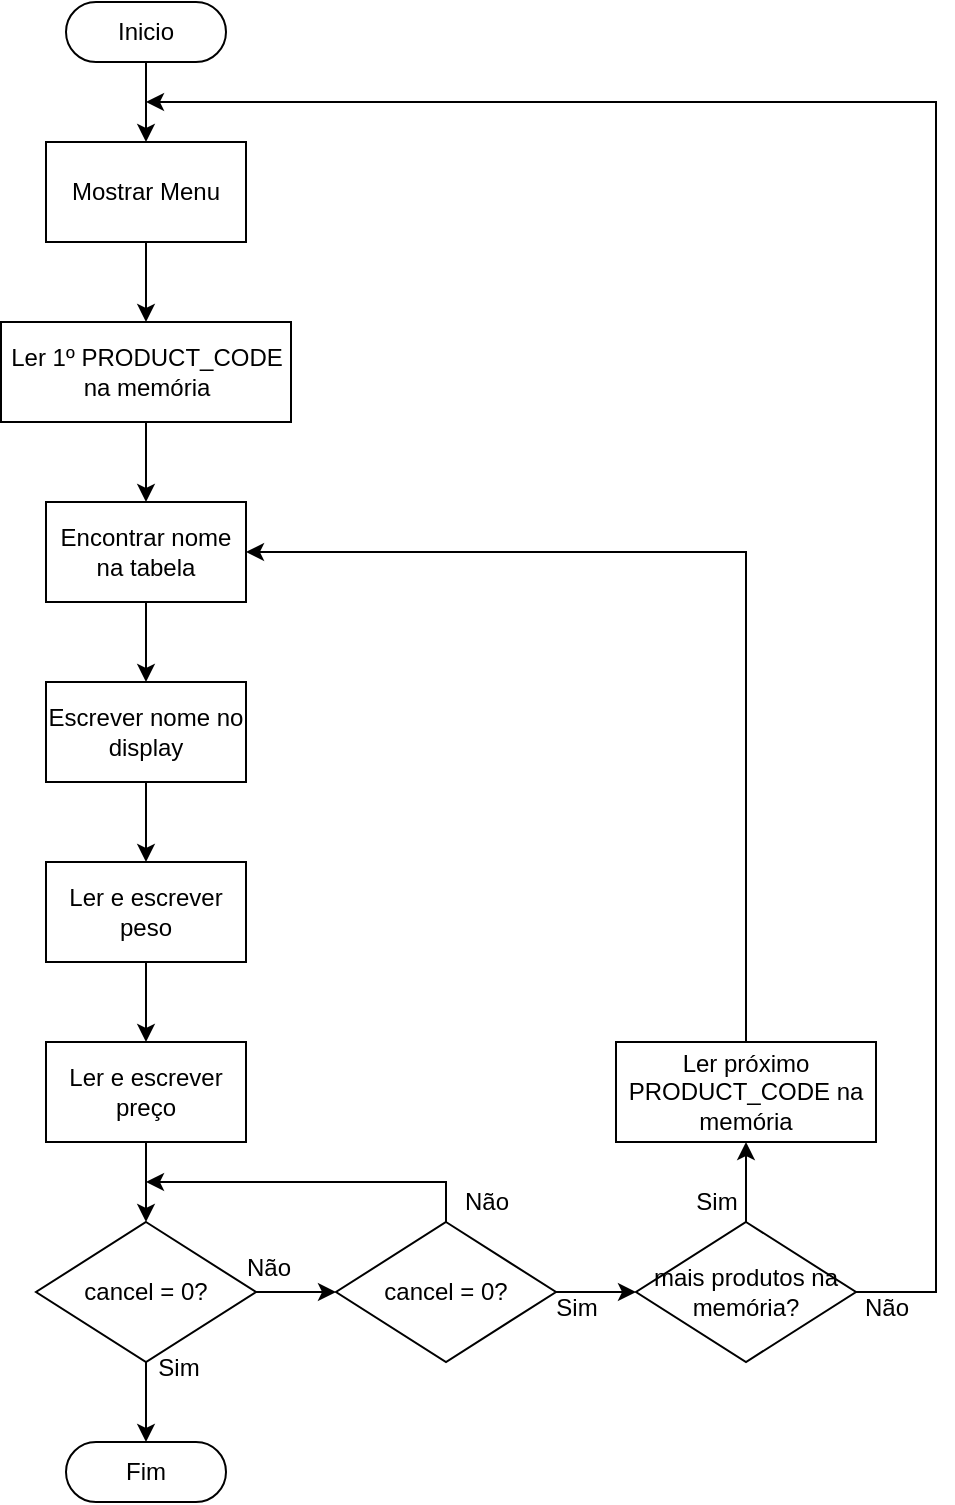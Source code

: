 <mxfile version="26.2.13">
  <diagram name="Page-1" id="F3Nnu7SSYmZYyEVeY52_">
    <mxGraphModel dx="1665" dy="949" grid="1" gridSize="10" guides="1" tooltips="1" connect="1" arrows="1" fold="1" page="1" pageScale="1" pageWidth="827" pageHeight="1169" math="0" shadow="0">
      <root>
        <mxCell id="0" />
        <mxCell id="1" parent="0" />
        <mxCell id="gi2qa3_oIp6KL5NFgaNw-5" style="edgeStyle=orthogonalEdgeStyle;rounded=0;orthogonalLoop=1;jettySize=auto;html=1;exitX=0.5;exitY=0.5;exitDx=0;exitDy=15;exitPerimeter=0;entryX=0.5;entryY=0;entryDx=0;entryDy=0;" edge="1" parent="1" source="gi2qa3_oIp6KL5NFgaNw-1" target="gi2qa3_oIp6KL5NFgaNw-3">
          <mxGeometry relative="1" as="geometry" />
        </mxCell>
        <mxCell id="gi2qa3_oIp6KL5NFgaNw-1" value="Inicio" style="html=1;dashed=0;whiteSpace=wrap;shape=mxgraph.dfd.start" vertex="1" parent="1">
          <mxGeometry x="255" width="80" height="30" as="geometry" />
        </mxCell>
        <mxCell id="gi2qa3_oIp6KL5NFgaNw-6" style="edgeStyle=orthogonalEdgeStyle;rounded=0;orthogonalLoop=1;jettySize=auto;html=1;exitX=0.5;exitY=1;exitDx=0;exitDy=0;" edge="1" parent="1" source="gi2qa3_oIp6KL5NFgaNw-3" target="gi2qa3_oIp6KL5NFgaNw-4">
          <mxGeometry relative="1" as="geometry" />
        </mxCell>
        <mxCell id="gi2qa3_oIp6KL5NFgaNw-3" value="Mostrar Menu" style="html=1;dashed=0;whiteSpace=wrap;" vertex="1" parent="1">
          <mxGeometry x="245" y="70" width="100" height="50" as="geometry" />
        </mxCell>
        <mxCell id="gi2qa3_oIp6KL5NFgaNw-9" style="edgeStyle=orthogonalEdgeStyle;rounded=0;orthogonalLoop=1;jettySize=auto;html=1;exitX=0.5;exitY=1;exitDx=0;exitDy=0;entryX=0.5;entryY=0;entryDx=0;entryDy=0;" edge="1" parent="1" source="gi2qa3_oIp6KL5NFgaNw-4" target="gi2qa3_oIp6KL5NFgaNw-8">
          <mxGeometry relative="1" as="geometry" />
        </mxCell>
        <mxCell id="gi2qa3_oIp6KL5NFgaNw-4" value="Ler 1º PRODUCT_CODE na memória" style="html=1;dashed=0;whiteSpace=wrap;" vertex="1" parent="1">
          <mxGeometry x="222.5" y="160" width="145" height="50" as="geometry" />
        </mxCell>
        <mxCell id="gi2qa3_oIp6KL5NFgaNw-11" style="edgeStyle=orthogonalEdgeStyle;rounded=0;orthogonalLoop=1;jettySize=auto;html=1;exitX=0.5;exitY=1;exitDx=0;exitDy=0;entryX=0.5;entryY=0;entryDx=0;entryDy=0;" edge="1" parent="1" source="gi2qa3_oIp6KL5NFgaNw-8" target="gi2qa3_oIp6KL5NFgaNw-10">
          <mxGeometry relative="1" as="geometry" />
        </mxCell>
        <mxCell id="gi2qa3_oIp6KL5NFgaNw-8" value="Encontrar nome na tabela" style="html=1;dashed=0;whiteSpace=wrap;" vertex="1" parent="1">
          <mxGeometry x="245" y="250" width="100" height="50" as="geometry" />
        </mxCell>
        <mxCell id="gi2qa3_oIp6KL5NFgaNw-13" style="edgeStyle=orthogonalEdgeStyle;rounded=0;orthogonalLoop=1;jettySize=auto;html=1;exitX=0.5;exitY=1;exitDx=0;exitDy=0;" edge="1" parent="1" source="gi2qa3_oIp6KL5NFgaNw-10" target="gi2qa3_oIp6KL5NFgaNw-12">
          <mxGeometry relative="1" as="geometry" />
        </mxCell>
        <mxCell id="gi2qa3_oIp6KL5NFgaNw-10" value="Escrever nome no display" style="html=1;dashed=0;whiteSpace=wrap;" vertex="1" parent="1">
          <mxGeometry x="245" y="340" width="100" height="50" as="geometry" />
        </mxCell>
        <mxCell id="gi2qa3_oIp6KL5NFgaNw-15" style="edgeStyle=orthogonalEdgeStyle;rounded=0;orthogonalLoop=1;jettySize=auto;html=1;exitX=0.5;exitY=1;exitDx=0;exitDy=0;entryX=0.5;entryY=0;entryDx=0;entryDy=0;" edge="1" parent="1" source="gi2qa3_oIp6KL5NFgaNw-12" target="gi2qa3_oIp6KL5NFgaNw-14">
          <mxGeometry relative="1" as="geometry" />
        </mxCell>
        <mxCell id="gi2qa3_oIp6KL5NFgaNw-12" value="Ler e escrever peso" style="html=1;dashed=0;whiteSpace=wrap;" vertex="1" parent="1">
          <mxGeometry x="245" y="430" width="100" height="50" as="geometry" />
        </mxCell>
        <mxCell id="gi2qa3_oIp6KL5NFgaNw-17" style="edgeStyle=orthogonalEdgeStyle;rounded=0;orthogonalLoop=1;jettySize=auto;html=1;exitX=0.5;exitY=1;exitDx=0;exitDy=0;" edge="1" parent="1" source="gi2qa3_oIp6KL5NFgaNw-14" target="gi2qa3_oIp6KL5NFgaNw-16">
          <mxGeometry relative="1" as="geometry" />
        </mxCell>
        <mxCell id="gi2qa3_oIp6KL5NFgaNw-14" value="Ler e escrever preço" style="html=1;dashed=0;whiteSpace=wrap;" vertex="1" parent="1">
          <mxGeometry x="245" y="520" width="100" height="50" as="geometry" />
        </mxCell>
        <mxCell id="gi2qa3_oIp6KL5NFgaNw-23" style="edgeStyle=orthogonalEdgeStyle;rounded=0;orthogonalLoop=1;jettySize=auto;html=1;exitX=1;exitY=0.5;exitDx=0;exitDy=0;entryX=0;entryY=0.5;entryDx=0;entryDy=0;" edge="1" parent="1" source="gi2qa3_oIp6KL5NFgaNw-16" target="gi2qa3_oIp6KL5NFgaNw-22">
          <mxGeometry relative="1" as="geometry" />
        </mxCell>
        <mxCell id="gi2qa3_oIp6KL5NFgaNw-16" value="cancel = 0?" style="shape=rhombus;html=1;dashed=0;whiteSpace=wrap;perimeter=rhombusPerimeter;" vertex="1" parent="1">
          <mxGeometry x="240" y="610" width="110" height="70" as="geometry" />
        </mxCell>
        <mxCell id="gi2qa3_oIp6KL5NFgaNw-19" value="Fim" style="html=1;dashed=0;whiteSpace=wrap;shape=mxgraph.dfd.start" vertex="1" parent="1">
          <mxGeometry x="255" y="720" width="80" height="30" as="geometry" />
        </mxCell>
        <mxCell id="gi2qa3_oIp6KL5NFgaNw-20" style="edgeStyle=orthogonalEdgeStyle;rounded=0;orthogonalLoop=1;jettySize=auto;html=1;exitX=0.5;exitY=1;exitDx=0;exitDy=0;entryX=0.5;entryY=0.5;entryDx=0;entryDy=-15;entryPerimeter=0;" edge="1" parent="1" source="gi2qa3_oIp6KL5NFgaNw-16" target="gi2qa3_oIp6KL5NFgaNw-19">
          <mxGeometry relative="1" as="geometry" />
        </mxCell>
        <mxCell id="gi2qa3_oIp6KL5NFgaNw-27" style="edgeStyle=orthogonalEdgeStyle;rounded=0;orthogonalLoop=1;jettySize=auto;html=1;exitX=0.5;exitY=0;exitDx=0;exitDy=0;" edge="1" parent="1" source="gi2qa3_oIp6KL5NFgaNw-22">
          <mxGeometry relative="1" as="geometry">
            <mxPoint x="295" y="590" as="targetPoint" />
            <Array as="points">
              <mxPoint x="445" y="590" />
            </Array>
          </mxGeometry>
        </mxCell>
        <mxCell id="gi2qa3_oIp6KL5NFgaNw-30" style="edgeStyle=orthogonalEdgeStyle;rounded=0;orthogonalLoop=1;jettySize=auto;html=1;exitX=1;exitY=0.5;exitDx=0;exitDy=0;entryX=0;entryY=0.5;entryDx=0;entryDy=0;" edge="1" parent="1" source="gi2qa3_oIp6KL5NFgaNw-22" target="gi2qa3_oIp6KL5NFgaNw-29">
          <mxGeometry relative="1" as="geometry" />
        </mxCell>
        <mxCell id="gi2qa3_oIp6KL5NFgaNw-22" value="cancel = 0?" style="shape=rhombus;html=1;dashed=0;whiteSpace=wrap;perimeter=rhombusPerimeter;" vertex="1" parent="1">
          <mxGeometry x="390" y="610" width="110" height="70" as="geometry" />
        </mxCell>
        <mxCell id="gi2qa3_oIp6KL5NFgaNw-24" value="Não" style="text;html=1;align=center;verticalAlign=middle;resizable=0;points=[];autosize=1;strokeColor=none;fillColor=none;" vertex="1" parent="1">
          <mxGeometry x="331" y="618" width="50" height="30" as="geometry" />
        </mxCell>
        <mxCell id="gi2qa3_oIp6KL5NFgaNw-28" value="Não" style="text;html=1;align=center;verticalAlign=middle;resizable=0;points=[];autosize=1;strokeColor=none;fillColor=none;" vertex="1" parent="1">
          <mxGeometry x="440" y="585" width="50" height="30" as="geometry" />
        </mxCell>
        <mxCell id="gi2qa3_oIp6KL5NFgaNw-31" style="edgeStyle=orthogonalEdgeStyle;rounded=0;orthogonalLoop=1;jettySize=auto;html=1;exitX=1;exitY=0.5;exitDx=0;exitDy=0;" edge="1" parent="1" source="gi2qa3_oIp6KL5NFgaNw-29">
          <mxGeometry relative="1" as="geometry">
            <mxPoint x="295" y="50" as="targetPoint" />
            <Array as="points">
              <mxPoint x="690" y="645" />
              <mxPoint x="690" y="50" />
            </Array>
          </mxGeometry>
        </mxCell>
        <mxCell id="gi2qa3_oIp6KL5NFgaNw-34" style="edgeStyle=orthogonalEdgeStyle;rounded=0;orthogonalLoop=1;jettySize=auto;html=1;exitX=0.5;exitY=0;exitDx=0;exitDy=0;entryX=0.5;entryY=1;entryDx=0;entryDy=0;" edge="1" parent="1" source="gi2qa3_oIp6KL5NFgaNw-29" target="gi2qa3_oIp6KL5NFgaNw-33">
          <mxGeometry relative="1" as="geometry" />
        </mxCell>
        <mxCell id="gi2qa3_oIp6KL5NFgaNw-29" value="mais produtos na memória?" style="shape=rhombus;html=1;dashed=0;whiteSpace=wrap;perimeter=rhombusPerimeter;" vertex="1" parent="1">
          <mxGeometry x="540" y="610" width="110" height="70" as="geometry" />
        </mxCell>
        <mxCell id="gi2qa3_oIp6KL5NFgaNw-32" value="Não" style="text;html=1;align=center;verticalAlign=middle;resizable=0;points=[];autosize=1;strokeColor=none;fillColor=none;" vertex="1" parent="1">
          <mxGeometry x="640" y="638" width="50" height="30" as="geometry" />
        </mxCell>
        <mxCell id="gi2qa3_oIp6KL5NFgaNw-35" style="edgeStyle=orthogonalEdgeStyle;rounded=0;orthogonalLoop=1;jettySize=auto;html=1;exitX=0.5;exitY=0;exitDx=0;exitDy=0;entryX=1;entryY=0.5;entryDx=0;entryDy=0;" edge="1" parent="1" source="gi2qa3_oIp6KL5NFgaNw-33" target="gi2qa3_oIp6KL5NFgaNw-8">
          <mxGeometry relative="1" as="geometry" />
        </mxCell>
        <mxCell id="gi2qa3_oIp6KL5NFgaNw-33" value="Ler próximo PRODUCT_CODE na memória" style="html=1;dashed=0;whiteSpace=wrap;" vertex="1" parent="1">
          <mxGeometry x="530" y="520" width="130" height="50" as="geometry" />
        </mxCell>
        <mxCell id="gi2qa3_oIp6KL5NFgaNw-36" value="Sim" style="text;html=1;align=center;verticalAlign=middle;resizable=0;points=[];autosize=1;strokeColor=none;fillColor=none;" vertex="1" parent="1">
          <mxGeometry x="291" y="668" width="40" height="30" as="geometry" />
        </mxCell>
        <mxCell id="gi2qa3_oIp6KL5NFgaNw-37" value="Sim" style="text;html=1;align=center;verticalAlign=middle;resizable=0;points=[];autosize=1;strokeColor=none;fillColor=none;" vertex="1" parent="1">
          <mxGeometry x="490" y="638" width="40" height="30" as="geometry" />
        </mxCell>
        <mxCell id="gi2qa3_oIp6KL5NFgaNw-38" value="Sim" style="text;html=1;align=center;verticalAlign=middle;resizable=0;points=[];autosize=1;strokeColor=none;fillColor=none;" vertex="1" parent="1">
          <mxGeometry x="560" y="585" width="40" height="30" as="geometry" />
        </mxCell>
      </root>
    </mxGraphModel>
  </diagram>
</mxfile>
